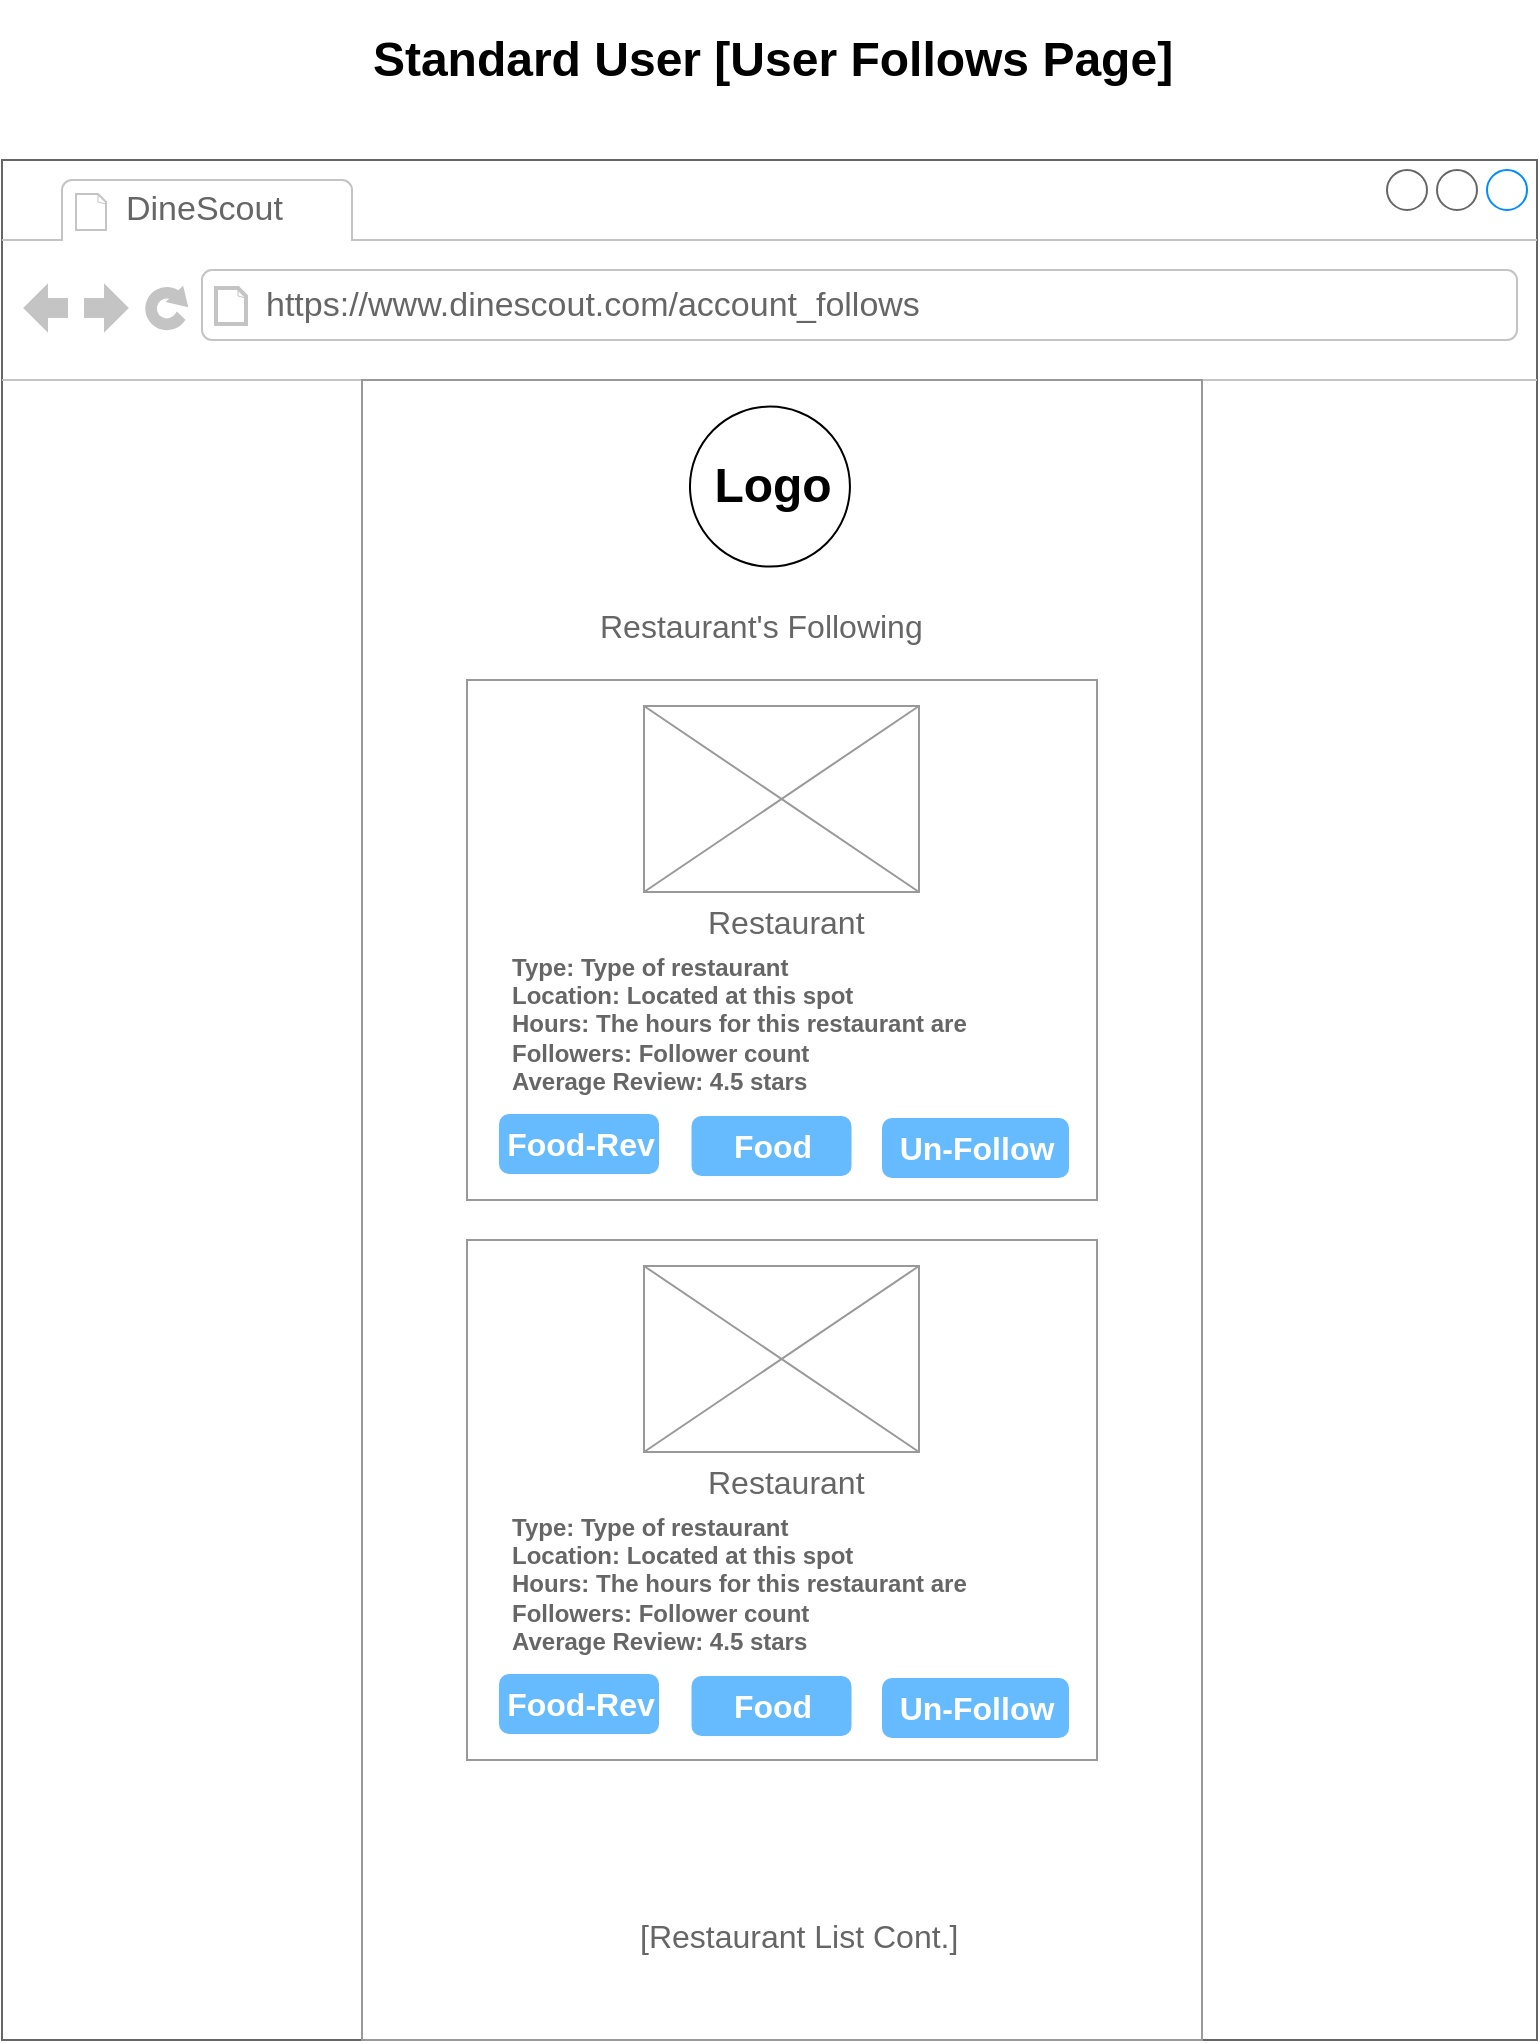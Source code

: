 <mxfile version="24.8.0">
  <diagram name="Page-1" id="NLsbyPLDBp22tIcNtz7b">
    <mxGraphModel dx="1232" dy="1097" grid="1" gridSize="10" guides="1" tooltips="1" connect="1" arrows="1" fold="1" page="1" pageScale="1" pageWidth="850" pageHeight="1100" math="0" shadow="0">
      <root>
        <mxCell id="0" />
        <mxCell id="1" parent="0" />
        <mxCell id="epsHbpwaY9G1va5y-a78-1" value="" style="strokeWidth=1;shadow=0;dashed=0;align=center;html=1;shape=mxgraph.mockup.containers.browserWindow;rSize=0;strokeColor=#666666;strokeColor2=#008cff;strokeColor3=#c4c4c4;mainText=,;recursiveResize=0;" vertex="1" parent="1">
          <mxGeometry x="40" y="120" width="767.5" height="940" as="geometry" />
        </mxCell>
        <mxCell id="epsHbpwaY9G1va5y-a78-2" value="DineScout" style="strokeWidth=1;shadow=0;dashed=0;align=center;html=1;shape=mxgraph.mockup.containers.anchor;fontSize=17;fontColor=#666666;align=left;whiteSpace=wrap;" vertex="1" parent="epsHbpwaY9G1va5y-a78-1">
          <mxGeometry x="60" y="12" width="110" height="26" as="geometry" />
        </mxCell>
        <mxCell id="epsHbpwaY9G1va5y-a78-3" value="https://www.dinescout.com/account_follows" style="strokeWidth=1;shadow=0;dashed=0;align=center;html=1;shape=mxgraph.mockup.containers.anchor;rSize=0;fontSize=17;fontColor=#666666;align=left;" vertex="1" parent="epsHbpwaY9G1va5y-a78-1">
          <mxGeometry x="130" y="60" width="250" height="26" as="geometry" />
        </mxCell>
        <mxCell id="epsHbpwaY9G1va5y-a78-4" value="" style="strokeWidth=1;shadow=0;dashed=0;align=center;html=1;shape=mxgraph.mockup.forms.rrect;rSize=0;strokeColor=#999999;fillColor=#ffffff;" vertex="1" parent="epsHbpwaY9G1va5y-a78-1">
          <mxGeometry x="180" y="110" width="420" height="830" as="geometry" />
        </mxCell>
        <mxCell id="epsHbpwaY9G1va5y-a78-5" value="" style="ellipse;whiteSpace=wrap;html=1;aspect=fixed;" vertex="1" parent="epsHbpwaY9G1va5y-a78-4">
          <mxGeometry x="163.98" y="13.303" width="80" height="80" as="geometry" />
        </mxCell>
        <mxCell id="epsHbpwaY9G1va5y-a78-6" value="Logo" style="text;strokeColor=none;fillColor=none;html=1;fontSize=24;fontStyle=1;verticalAlign=middle;align=center;" vertex="1" parent="epsHbpwaY9G1va5y-a78-4">
          <mxGeometry x="100" y="30.61" width="210" height="45.39" as="geometry" />
        </mxCell>
        <mxCell id="epsHbpwaY9G1va5y-a78-9" value="&lt;span style=&quot;font-size: 16px;&quot;&gt;Restaurant&#39;s Following&lt;/span&gt;" style="strokeWidth=1;shadow=0;dashed=0;align=center;html=1;shape=mxgraph.mockup.forms.anchor;fontSize=12;fontColor=#666666;align=left;resizeWidth=1;spacingLeft=0;" vertex="1" parent="epsHbpwaY9G1va5y-a78-4">
          <mxGeometry x="117" y="58" width="210" height="130" as="geometry" />
        </mxCell>
        <mxCell id="epsHbpwaY9G1va5y-a78-24" value="" style="strokeWidth=1;shadow=0;dashed=0;align=center;html=1;shape=mxgraph.mockup.forms.rrect;rSize=0;strokeColor=#999999;fontColor=#666666;align=left;spacingLeft=5;resizeWidth=1;" vertex="1" parent="epsHbpwaY9G1va5y-a78-4">
          <mxGeometry x="52.5" y="150" width="315" height="260" as="geometry" />
        </mxCell>
        <mxCell id="epsHbpwaY9G1va5y-a78-25" value="&lt;span style=&quot;font-size: 16px;&quot;&gt;Restaurant&lt;/span&gt;" style="strokeWidth=1;shadow=0;dashed=0;align=center;html=1;shape=mxgraph.mockup.forms.anchor;fontSize=12;fontColor=#666666;align=left;resizeWidth=1;spacingLeft=0;" vertex="1" parent="epsHbpwaY9G1va5y-a78-4">
          <mxGeometry x="170.5" y="261" width="70" height="20" as="geometry" />
        </mxCell>
        <mxCell id="epsHbpwaY9G1va5y-a78-26" value="Food-Rev" style="strokeWidth=1;shadow=0;dashed=0;align=center;html=1;shape=mxgraph.mockup.forms.rrect;rSize=5;strokeColor=none;fontColor=#ffffff;fillColor=#66bbff;fontSize=16;fontStyle=1;" vertex="1" parent="epsHbpwaY9G1va5y-a78-4">
          <mxGeometry x="68.5" y="367" width="80" height="30" as="geometry" />
        </mxCell>
        <mxCell id="epsHbpwaY9G1va5y-a78-27" value="Un-Follow" style="strokeWidth=1;shadow=0;dashed=0;align=center;html=1;shape=mxgraph.mockup.forms.rrect;rSize=5;strokeColor=none;fontColor=#ffffff;fillColor=#66bbff;fontSize=16;fontStyle=1;" vertex="1" parent="epsHbpwaY9G1va5y-a78-4">
          <mxGeometry x="260" y="369" width="93.5" height="30" as="geometry" />
        </mxCell>
        <mxCell id="epsHbpwaY9G1va5y-a78-28" value="" style="verticalLabelPosition=bottom;shadow=0;dashed=0;align=center;html=1;verticalAlign=top;strokeWidth=1;shape=mxgraph.mockup.graphics.simpleIcon;strokeColor=#999999;" vertex="1" parent="epsHbpwaY9G1va5y-a78-4">
          <mxGeometry x="141" y="163" width="137.5" height="93" as="geometry" />
        </mxCell>
        <mxCell id="epsHbpwaY9G1va5y-a78-29" value="&lt;div&gt;&lt;b&gt;Type: Type of restaurant&lt;/b&gt;&lt;/div&gt;&lt;div&gt;&lt;b&gt;Location: Located at this spot&lt;/b&gt;&lt;/div&gt;&lt;div&gt;&lt;b&gt;Hours: The hours for this restaurant are&lt;/b&gt;&lt;/div&gt;&lt;div&gt;&lt;b&gt;Followers: Follower count&lt;/b&gt;&lt;/div&gt;&lt;div&gt;&lt;b&gt;Average Review: 4.5 stars&lt;/b&gt;&lt;/div&gt;" style="strokeWidth=1;shadow=0;dashed=0;align=center;html=1;shape=mxgraph.mockup.forms.anchor;fontSize=12;fontColor=#666666;align=left;resizeWidth=1;spacingLeft=0;perimeterSpacing=5;" vertex="1" parent="epsHbpwaY9G1va5y-a78-4">
          <mxGeometry x="73.25" y="302" width="273" height="40" as="geometry" />
        </mxCell>
        <mxCell id="epsHbpwaY9G1va5y-a78-30" value="Food" style="strokeWidth=1;shadow=0;dashed=0;align=center;html=1;shape=mxgraph.mockup.forms.rrect;rSize=5;strokeColor=none;fontColor=#ffffff;fillColor=#66bbff;fontSize=16;fontStyle=1;" vertex="1" parent="epsHbpwaY9G1va5y-a78-4">
          <mxGeometry x="164.75" y="368" width="80" height="30" as="geometry" />
        </mxCell>
        <mxCell id="epsHbpwaY9G1va5y-a78-31" value="" style="strokeWidth=1;shadow=0;dashed=0;align=center;html=1;shape=mxgraph.mockup.forms.rrect;rSize=0;strokeColor=#999999;fontColor=#666666;align=left;spacingLeft=5;resizeWidth=1;" vertex="1" parent="epsHbpwaY9G1va5y-a78-4">
          <mxGeometry x="52.5" y="430" width="315" height="260" as="geometry" />
        </mxCell>
        <mxCell id="epsHbpwaY9G1va5y-a78-32" value="&lt;span style=&quot;font-size: 16px;&quot;&gt;Restaurant&lt;/span&gt;" style="strokeWidth=1;shadow=0;dashed=0;align=center;html=1;shape=mxgraph.mockup.forms.anchor;fontSize=12;fontColor=#666666;align=left;resizeWidth=1;spacingLeft=0;" vertex="1" parent="epsHbpwaY9G1va5y-a78-4">
          <mxGeometry x="170.5" y="541" width="70" height="20" as="geometry" />
        </mxCell>
        <mxCell id="epsHbpwaY9G1va5y-a78-33" value="Food-Rev" style="strokeWidth=1;shadow=0;dashed=0;align=center;html=1;shape=mxgraph.mockup.forms.rrect;rSize=5;strokeColor=none;fontColor=#ffffff;fillColor=#66bbff;fontSize=16;fontStyle=1;" vertex="1" parent="epsHbpwaY9G1va5y-a78-4">
          <mxGeometry x="68.5" y="647" width="80" height="30" as="geometry" />
        </mxCell>
        <mxCell id="epsHbpwaY9G1va5y-a78-34" value="Un-Follow" style="strokeWidth=1;shadow=0;dashed=0;align=center;html=1;shape=mxgraph.mockup.forms.rrect;rSize=5;strokeColor=none;fontColor=#ffffff;fillColor=#66bbff;fontSize=16;fontStyle=1;" vertex="1" parent="epsHbpwaY9G1va5y-a78-4">
          <mxGeometry x="260" y="649" width="93.5" height="30" as="geometry" />
        </mxCell>
        <mxCell id="epsHbpwaY9G1va5y-a78-35" value="" style="verticalLabelPosition=bottom;shadow=0;dashed=0;align=center;html=1;verticalAlign=top;strokeWidth=1;shape=mxgraph.mockup.graphics.simpleIcon;strokeColor=#999999;" vertex="1" parent="epsHbpwaY9G1va5y-a78-4">
          <mxGeometry x="141" y="443" width="137.5" height="93" as="geometry" />
        </mxCell>
        <mxCell id="epsHbpwaY9G1va5y-a78-36" value="&lt;div&gt;&lt;b&gt;Type: Type of restaurant&lt;/b&gt;&lt;/div&gt;&lt;div&gt;&lt;b&gt;Location: Located at this spot&lt;/b&gt;&lt;/div&gt;&lt;div&gt;&lt;b&gt;Hours: The hours for this restaurant are&lt;/b&gt;&lt;/div&gt;&lt;div&gt;&lt;b&gt;Followers: Follower count&lt;/b&gt;&lt;/div&gt;&lt;div&gt;&lt;b&gt;Average Review: 4.5 stars&lt;/b&gt;&lt;/div&gt;" style="strokeWidth=1;shadow=0;dashed=0;align=center;html=1;shape=mxgraph.mockup.forms.anchor;fontSize=12;fontColor=#666666;align=left;resizeWidth=1;spacingLeft=0;perimeterSpacing=5;" vertex="1" parent="epsHbpwaY9G1va5y-a78-4">
          <mxGeometry x="73.25" y="582" width="273" height="40" as="geometry" />
        </mxCell>
        <mxCell id="epsHbpwaY9G1va5y-a78-37" value="Food" style="strokeWidth=1;shadow=0;dashed=0;align=center;html=1;shape=mxgraph.mockup.forms.rrect;rSize=5;strokeColor=none;fontColor=#ffffff;fillColor=#66bbff;fontSize=16;fontStyle=1;" vertex="1" parent="epsHbpwaY9G1va5y-a78-4">
          <mxGeometry x="164.75" y="648" width="80" height="30" as="geometry" />
        </mxCell>
        <mxCell id="epsHbpwaY9G1va5y-a78-16" value="Standard User [User Follows Page]" style="text;strokeColor=none;fillColor=none;html=1;fontSize=24;fontStyle=1;verticalAlign=middle;align=center;" vertex="1" parent="1">
          <mxGeometry x="375" y="40" width="100" height="60" as="geometry" />
        </mxCell>
        <mxCell id="epsHbpwaY9G1va5y-a78-21" value="&lt;span style=&quot;font-size: 16px;&quot;&gt;[Restaurant List Cont.]&lt;/span&gt;" style="strokeWidth=1;shadow=0;dashed=0;align=center;html=1;shape=mxgraph.mockup.forms.anchor;fontSize=12;fontColor=#666666;align=left;resizeWidth=1;spacingLeft=0;" vertex="1" parent="1">
          <mxGeometry x="357.25" y="998" width="70" height="20" as="geometry" />
        </mxCell>
      </root>
    </mxGraphModel>
  </diagram>
</mxfile>
